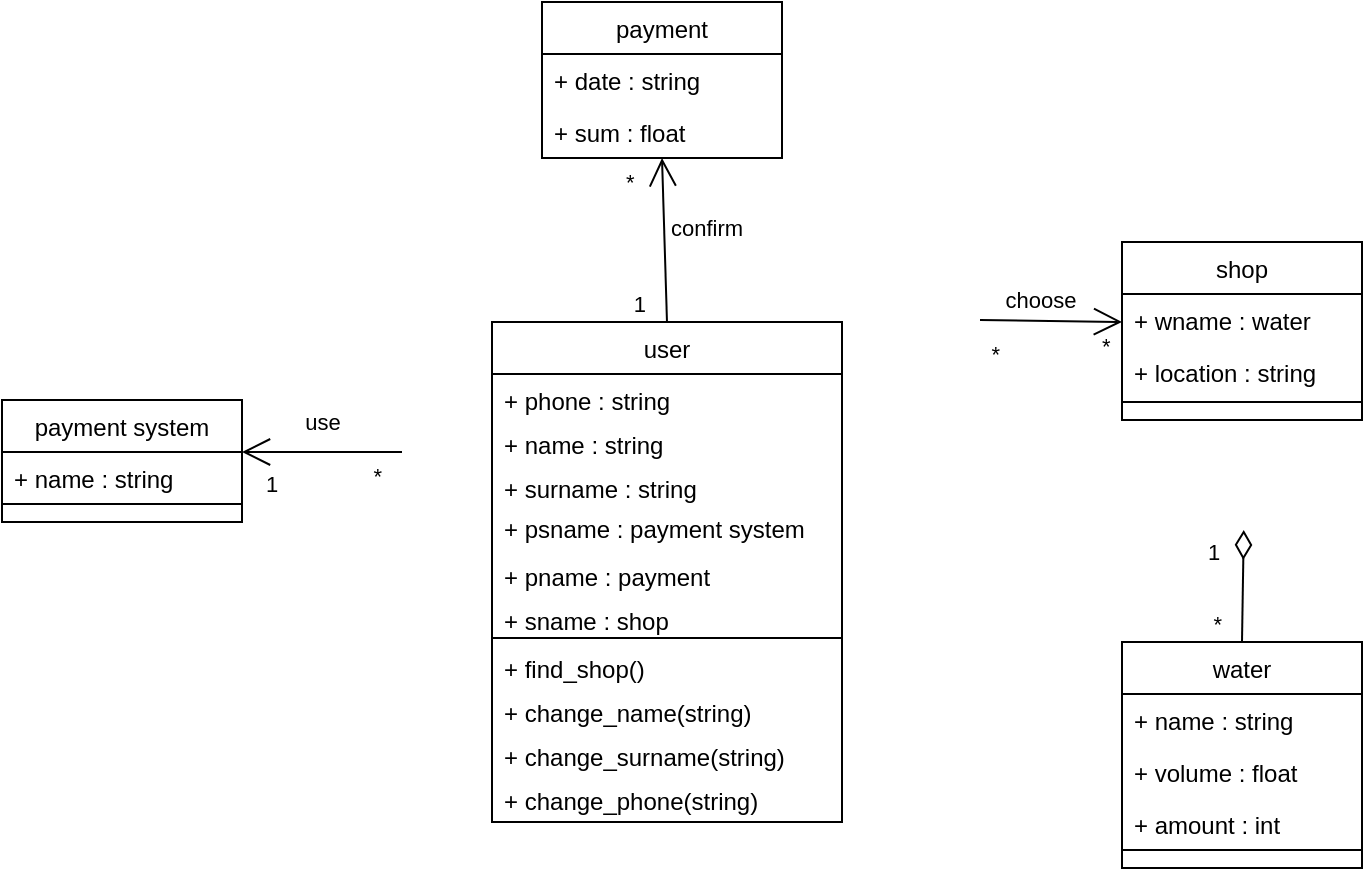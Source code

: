 <mxfile version="20.4.0" type="github">
  <diagram id="ATw0wiLQBBvaftRnEnq2" name="Страница 1">
    <mxGraphModel dx="813" dy="2108" grid="1" gridSize="10" guides="1" tooltips="1" connect="1" arrows="1" fold="1" page="1" pageScale="1" pageWidth="1169" pageHeight="827" math="0" shadow="0">
      <root>
        <mxCell id="0" />
        <mxCell id="1" parent="0" />
        <mxCell id="GyFa929_02Q6f_05pbuW-1" value="payment" style="swimlane;fontStyle=0;childLayout=stackLayout;horizontal=1;startSize=26;fillColor=none;horizontalStack=0;resizeParent=1;resizeParentMax=0;resizeLast=0;collapsible=1;marginBottom=0;" parent="1" vertex="1">
          <mxGeometry x="470" y="-1440" width="120" height="78" as="geometry">
            <mxRectangle x="260" y="-410" width="60" height="30" as="alternateBounds" />
          </mxGeometry>
        </mxCell>
        <mxCell id="GyFa929_02Q6f_05pbuW-2" value="+ date : string" style="text;strokeColor=none;fillColor=none;align=left;verticalAlign=top;spacingLeft=4;spacingRight=4;overflow=hidden;rotatable=0;points=[[0,0.5],[1,0.5]];portConstraint=eastwest;" parent="GyFa929_02Q6f_05pbuW-1" vertex="1">
          <mxGeometry y="26" width="120" height="26" as="geometry" />
        </mxCell>
        <mxCell id="GyFa929_02Q6f_05pbuW-3" value="+ sum : float" style="text;strokeColor=none;fillColor=none;align=left;verticalAlign=top;spacingLeft=4;spacingRight=4;overflow=hidden;rotatable=0;points=[[0,0.5],[1,0.5]];portConstraint=eastwest;" parent="GyFa929_02Q6f_05pbuW-1" vertex="1">
          <mxGeometry y="52" width="120" height="26" as="geometry" />
        </mxCell>
        <mxCell id="GyFa929_02Q6f_05pbuW-4" value="user" style="swimlane;fontStyle=0;childLayout=stackLayout;horizontal=1;startSize=26;fillColor=none;horizontalStack=0;resizeParent=1;resizeParentMax=0;resizeLast=0;collapsible=1;marginBottom=0;" parent="1" vertex="1">
          <mxGeometry x="445" y="-1280" width="175" height="158" as="geometry">
            <mxRectangle x="360" y="-440" width="60" height="30" as="alternateBounds" />
          </mxGeometry>
        </mxCell>
        <mxCell id="GyFa929_02Q6f_05pbuW-19" value="+ phone : string" style="text;strokeColor=none;fillColor=none;align=left;verticalAlign=top;spacingLeft=4;spacingRight=4;overflow=hidden;rotatable=0;points=[[0,0.5],[1,0.5]];portConstraint=eastwest;" parent="GyFa929_02Q6f_05pbuW-4" vertex="1">
          <mxGeometry y="26" width="175" height="22" as="geometry" />
        </mxCell>
        <mxCell id="GyFa929_02Q6f_05pbuW-5" value="+ name : string" style="text;strokeColor=none;fillColor=none;align=left;verticalAlign=top;spacingLeft=4;spacingRight=4;overflow=hidden;rotatable=0;points=[[0,0.5],[1,0.5]];portConstraint=eastwest;" parent="GyFa929_02Q6f_05pbuW-4" vertex="1">
          <mxGeometry y="48" width="175" height="22" as="geometry" />
        </mxCell>
        <mxCell id="GyFa929_02Q6f_05pbuW-18" value="+ surname : string" style="text;strokeColor=none;fillColor=none;align=left;verticalAlign=top;spacingLeft=4;spacingRight=4;overflow=hidden;rotatable=0;points=[[0,0.5],[1,0.5]];portConstraint=eastwest;" parent="GyFa929_02Q6f_05pbuW-4" vertex="1">
          <mxGeometry y="70" width="175" height="20" as="geometry" />
        </mxCell>
        <mxCell id="dI0i4j_MGqkQLaD2QQwu-2" value="+ psname : payment system" style="text;strokeColor=none;fillColor=none;align=left;verticalAlign=top;spacingLeft=4;spacingRight=4;overflow=hidden;rotatable=0;points=[[0,0.5],[1,0.5]];portConstraint=eastwest;" vertex="1" parent="GyFa929_02Q6f_05pbuW-4">
          <mxGeometry y="90" width="175" height="24" as="geometry" />
        </mxCell>
        <mxCell id="dI0i4j_MGqkQLaD2QQwu-3" value="+ pname : payment" style="text;strokeColor=none;fillColor=none;align=left;verticalAlign=top;spacingLeft=4;spacingRight=4;overflow=hidden;rotatable=0;points=[[0,0.5],[1,0.5]];portConstraint=eastwest;" vertex="1" parent="GyFa929_02Q6f_05pbuW-4">
          <mxGeometry y="114" width="175" height="22" as="geometry" />
        </mxCell>
        <mxCell id="dI0i4j_MGqkQLaD2QQwu-4" value="+ sname : shop" style="text;strokeColor=none;fillColor=none;align=left;verticalAlign=top;spacingLeft=4;spacingRight=4;overflow=hidden;rotatable=0;points=[[0,0.5],[1,0.5]];portConstraint=eastwest;" vertex="1" parent="GyFa929_02Q6f_05pbuW-4">
          <mxGeometry y="136" width="175" height="22" as="geometry" />
        </mxCell>
        <mxCell id="GyFa929_02Q6f_05pbuW-8" value="water" style="swimlane;fontStyle=0;childLayout=stackLayout;horizontal=1;startSize=26;fillColor=none;horizontalStack=0;resizeParent=1;resizeParentMax=0;resizeLast=0;collapsible=1;marginBottom=0;" parent="1" vertex="1">
          <mxGeometry x="760" y="-1120" width="120" height="104" as="geometry">
            <mxRectangle x="260" y="-410" width="60" height="30" as="alternateBounds" />
          </mxGeometry>
        </mxCell>
        <mxCell id="GyFa929_02Q6f_05pbuW-9" value="+ name : string" style="text;strokeColor=none;fillColor=none;align=left;verticalAlign=top;spacingLeft=4;spacingRight=4;overflow=hidden;rotatable=0;points=[[0,0.5],[1,0.5]];portConstraint=eastwest;" parent="GyFa929_02Q6f_05pbuW-8" vertex="1">
          <mxGeometry y="26" width="120" height="26" as="geometry" />
        </mxCell>
        <mxCell id="GyFa929_02Q6f_05pbuW-10" value="+ volume : float" style="text;strokeColor=none;fillColor=none;align=left;verticalAlign=top;spacingLeft=4;spacingRight=4;overflow=hidden;rotatable=0;points=[[0,0.5],[1,0.5]];portConstraint=eastwest;" parent="GyFa929_02Q6f_05pbuW-8" vertex="1">
          <mxGeometry y="52" width="120" height="26" as="geometry" />
        </mxCell>
        <mxCell id="GyFa929_02Q6f_05pbuW-11" value="+ amount : int" style="text;strokeColor=none;fillColor=none;align=left;verticalAlign=top;spacingLeft=4;spacingRight=4;overflow=hidden;rotatable=0;points=[[0,0.5],[1,0.5]];portConstraint=eastwest;" parent="GyFa929_02Q6f_05pbuW-8" vertex="1">
          <mxGeometry y="78" width="120" height="26" as="geometry" />
        </mxCell>
        <mxCell id="GyFa929_02Q6f_05pbuW-12" value="payment system" style="swimlane;fontStyle=0;childLayout=stackLayout;horizontal=1;startSize=26;fillColor=none;horizontalStack=0;resizeParent=1;resizeParentMax=0;resizeLast=0;collapsible=1;marginBottom=0;" parent="1" vertex="1">
          <mxGeometry x="200" y="-1241" width="120" height="52" as="geometry">
            <mxRectangle x="260" y="-410" width="60" height="30" as="alternateBounds" />
          </mxGeometry>
        </mxCell>
        <mxCell id="GyFa929_02Q6f_05pbuW-13" value="+ name : string" style="text;strokeColor=none;fillColor=none;align=left;verticalAlign=top;spacingLeft=4;spacingRight=4;overflow=hidden;rotatable=0;points=[[0,0.5],[1,0.5]];portConstraint=eastwest;" parent="GyFa929_02Q6f_05pbuW-12" vertex="1">
          <mxGeometry y="26" width="120" height="26" as="geometry" />
        </mxCell>
        <mxCell id="GyFa929_02Q6f_05pbuW-20" value="" style="endArrow=none;html=1;startSize=12;startArrow=diamondThin;startFill=0;entryX=0.5;entryY=0;entryDx=0;entryDy=0;exitX=0.499;exitY=1;exitDx=0;exitDy=0;exitPerimeter=0;" parent="1" target="GyFa929_02Q6f_05pbuW-8" edge="1">
          <mxGeometry relative="1" as="geometry">
            <mxPoint x="820.88" y="-1176" as="sourcePoint" />
            <mxPoint x="820" y="-1130" as="targetPoint" />
          </mxGeometry>
        </mxCell>
        <mxCell id="GyFa929_02Q6f_05pbuW-21" value="1" style="edgeLabel;resizable=0;html=1;align=left;verticalAlign=bottom;" parent="GyFa929_02Q6f_05pbuW-20" connectable="0" vertex="1">
          <mxGeometry x="-1" relative="1" as="geometry">
            <mxPoint x="-20" y="19" as="offset" />
          </mxGeometry>
        </mxCell>
        <mxCell id="GyFa929_02Q6f_05pbuW-22" value="*" style="edgeLabel;resizable=0;html=1;align=right;verticalAlign=bottom;" parent="GyFa929_02Q6f_05pbuW-20" connectable="0" vertex="1">
          <mxGeometry x="1" relative="1" as="geometry">
            <mxPoint x="-10" as="offset" />
          </mxGeometry>
        </mxCell>
        <mxCell id="GyFa929_02Q6f_05pbuW-23" value="" style="endArrow=none;html=1;startSize=12;startArrow=open;startFill=0;exitX=1;exitY=0.5;exitDx=0;exitDy=0;entryX=0;entryY=0.5;entryDx=0;entryDy=0;" parent="1" source="GyFa929_02Q6f_05pbuW-12" edge="1">
          <mxGeometry relative="1" as="geometry">
            <mxPoint x="650" y="-1326.67" as="sourcePoint" />
            <mxPoint x="400" y="-1215" as="targetPoint" />
          </mxGeometry>
        </mxCell>
        <mxCell id="GyFa929_02Q6f_05pbuW-24" value="1" style="edgeLabel;resizable=0;html=1;align=left;verticalAlign=bottom;" parent="GyFa929_02Q6f_05pbuW-23" connectable="0" vertex="1">
          <mxGeometry x="-1" relative="1" as="geometry">
            <mxPoint x="10" y="24" as="offset" />
          </mxGeometry>
        </mxCell>
        <mxCell id="GyFa929_02Q6f_05pbuW-25" value="*" style="edgeLabel;resizable=0;html=1;align=right;verticalAlign=bottom;" parent="GyFa929_02Q6f_05pbuW-23" connectable="0" vertex="1">
          <mxGeometry x="1" relative="1" as="geometry">
            <mxPoint x="-10" y="20" as="offset" />
          </mxGeometry>
        </mxCell>
        <mxCell id="GyFa929_02Q6f_05pbuW-26" value="use" style="edgeLabel;html=1;align=center;verticalAlign=middle;resizable=0;points=[];" parent="GyFa929_02Q6f_05pbuW-23" vertex="1" connectable="0">
          <mxGeometry x="0.17" y="2" relative="1" as="geometry">
            <mxPoint x="-7" y="-13" as="offset" />
          </mxGeometry>
        </mxCell>
        <mxCell id="GyFa929_02Q6f_05pbuW-27" value="" style="endArrow=none;html=1;startSize=12;startArrow=open;startFill=0;entryX=0.5;entryY=0;entryDx=0;entryDy=0;exitX=0.5;exitY=1;exitDx=0;exitDy=0;" parent="1" source="GyFa929_02Q6f_05pbuW-1" target="GyFa929_02Q6f_05pbuW-4" edge="1">
          <mxGeometry relative="1" as="geometry">
            <mxPoint x="530" y="-1350" as="sourcePoint" />
            <mxPoint x="620" y="-1330.67" as="targetPoint" />
          </mxGeometry>
        </mxCell>
        <mxCell id="GyFa929_02Q6f_05pbuW-28" value="*" style="edgeLabel;resizable=0;html=1;align=left;verticalAlign=bottom;" parent="GyFa929_02Q6f_05pbuW-27" connectable="0" vertex="1">
          <mxGeometry x="-1" relative="1" as="geometry">
            <mxPoint x="-20" y="20" as="offset" />
          </mxGeometry>
        </mxCell>
        <mxCell id="GyFa929_02Q6f_05pbuW-29" value="1" style="edgeLabel;resizable=0;html=1;align=right;verticalAlign=bottom;" parent="GyFa929_02Q6f_05pbuW-27" connectable="0" vertex="1">
          <mxGeometry x="1" relative="1" as="geometry">
            <mxPoint x="-10" as="offset" />
          </mxGeometry>
        </mxCell>
        <mxCell id="GyFa929_02Q6f_05pbuW-30" value="confirm" style="edgeLabel;html=1;align=center;verticalAlign=middle;resizable=0;points=[];" parent="GyFa929_02Q6f_05pbuW-27" vertex="1" connectable="0">
          <mxGeometry x="0.17" y="2" relative="1" as="geometry">
            <mxPoint x="18" y="-13" as="offset" />
          </mxGeometry>
        </mxCell>
        <mxCell id="GyFa929_02Q6f_05pbuW-31" style="text;strokeColor=default;fillColor=none;align=left;verticalAlign=top;spacingLeft=4;spacingRight=4;overflow=hidden;rotatable=0;points=[[0,0.5],[1,0.5]];portConstraint=eastwest;" parent="1" vertex="1">
          <mxGeometry x="445" y="-1122" width="175" height="92" as="geometry" />
        </mxCell>
        <mxCell id="dI0i4j_MGqkQLaD2QQwu-5" value="+ find_shop()" style="text;strokeColor=none;fillColor=none;align=left;verticalAlign=top;spacingLeft=4;spacingRight=4;overflow=hidden;rotatable=0;points=[[0,0.5],[1,0.5]];portConstraint=eastwest;" vertex="1" parent="1">
          <mxGeometry x="445" y="-1120" width="175" height="22" as="geometry" />
        </mxCell>
        <mxCell id="dI0i4j_MGqkQLaD2QQwu-6" value="+ change_name(string)" style="text;strokeColor=none;fillColor=none;align=left;verticalAlign=top;spacingLeft=4;spacingRight=4;overflow=hidden;rotatable=0;points=[[0,0.5],[1,0.5]];portConstraint=eastwest;" vertex="1" parent="1">
          <mxGeometry x="445" y="-1098" width="175" height="22" as="geometry" />
        </mxCell>
        <mxCell id="dI0i4j_MGqkQLaD2QQwu-8" style="text;strokeColor=default;fillColor=none;align=left;verticalAlign=top;spacingLeft=4;spacingRight=4;overflow=hidden;rotatable=0;points=[[0,0.5],[1,0.5]];portConstraint=eastwest;" vertex="1" parent="1">
          <mxGeometry x="200" y="-1189" width="120" height="9" as="geometry" />
        </mxCell>
        <mxCell id="dI0i4j_MGqkQLaD2QQwu-9" style="text;strokeColor=default;fillColor=none;align=left;verticalAlign=top;spacingLeft=4;spacingRight=4;overflow=hidden;rotatable=0;points=[[0,0.5],[1,0.5]];portConstraint=eastwest;" vertex="1" parent="1">
          <mxGeometry x="760" y="-1240" width="120" height="9" as="geometry" />
        </mxCell>
        <mxCell id="dI0i4j_MGqkQLaD2QQwu-10" value="+ change_surname(string)" style="text;strokeColor=none;fillColor=none;align=left;verticalAlign=top;spacingLeft=4;spacingRight=4;overflow=hidden;rotatable=0;points=[[0,0.5],[1,0.5]];portConstraint=eastwest;" vertex="1" parent="1">
          <mxGeometry x="445" y="-1076" width="175" height="22" as="geometry" />
        </mxCell>
        <mxCell id="dI0i4j_MGqkQLaD2QQwu-11" value="+ change_phone(string)" style="text;strokeColor=none;fillColor=none;align=left;verticalAlign=top;spacingLeft=4;spacingRight=4;overflow=hidden;rotatable=0;points=[[0,0.5],[1,0.5]];portConstraint=eastwest;" vertex="1" parent="1">
          <mxGeometry x="445" y="-1054" width="175" height="22" as="geometry" />
        </mxCell>
        <mxCell id="dI0i4j_MGqkQLaD2QQwu-12" value="shop" style="swimlane;fontStyle=0;childLayout=stackLayout;horizontal=1;startSize=26;fillColor=none;horizontalStack=0;resizeParent=1;resizeParentMax=0;resizeLast=0;collapsible=1;marginBottom=0;" vertex="1" parent="1">
          <mxGeometry x="760" y="-1320" width="120" height="80" as="geometry">
            <mxRectangle x="260" y="-410" width="60" height="30" as="alternateBounds" />
          </mxGeometry>
        </mxCell>
        <mxCell id="dI0i4j_MGqkQLaD2QQwu-13" value="+ wname : water" style="text;strokeColor=none;fillColor=none;align=left;verticalAlign=top;spacingLeft=4;spacingRight=4;overflow=hidden;rotatable=0;points=[[0,0.5],[1,0.5]];portConstraint=eastwest;" vertex="1" parent="dI0i4j_MGqkQLaD2QQwu-12">
          <mxGeometry y="26" width="120" height="26" as="geometry" />
        </mxCell>
        <mxCell id="dI0i4j_MGqkQLaD2QQwu-14" value="+ location : string" style="text;strokeColor=none;fillColor=none;align=left;verticalAlign=top;spacingLeft=4;spacingRight=4;overflow=hidden;rotatable=0;points=[[0,0.5],[1,0.5]];portConstraint=eastwest;" vertex="1" parent="dI0i4j_MGqkQLaD2QQwu-12">
          <mxGeometry y="52" width="120" height="28" as="geometry" />
        </mxCell>
        <mxCell id="dI0i4j_MGqkQLaD2QQwu-15" value="" style="endArrow=none;html=1;startSize=12;startArrow=open;startFill=0;exitX=0;exitY=0.5;exitDx=0;exitDy=0;" edge="1" parent="1" source="dI0i4j_MGqkQLaD2QQwu-12">
          <mxGeometry relative="1" as="geometry">
            <mxPoint x="809" y="-1392.67" as="sourcePoint" />
            <mxPoint x="689" y="-1281" as="targetPoint" />
          </mxGeometry>
        </mxCell>
        <mxCell id="dI0i4j_MGqkQLaD2QQwu-16" value="*" style="edgeLabel;resizable=0;html=1;align=left;verticalAlign=bottom;" connectable="0" vertex="1" parent="dI0i4j_MGqkQLaD2QQwu-15">
          <mxGeometry x="-1" relative="1" as="geometry">
            <mxPoint x="-12" y="20" as="offset" />
          </mxGeometry>
        </mxCell>
        <mxCell id="dI0i4j_MGqkQLaD2QQwu-17" value="*" style="edgeLabel;resizable=0;html=1;align=right;verticalAlign=bottom;" connectable="0" vertex="1" parent="dI0i4j_MGqkQLaD2QQwu-15">
          <mxGeometry x="1" relative="1" as="geometry">
            <mxPoint x="10" y="25" as="offset" />
          </mxGeometry>
        </mxCell>
        <mxCell id="dI0i4j_MGqkQLaD2QQwu-18" value="choose" style="edgeLabel;html=1;align=center;verticalAlign=middle;resizable=0;points=[];" vertex="1" connectable="0" parent="dI0i4j_MGqkQLaD2QQwu-15">
          <mxGeometry x="0.17" y="2" relative="1" as="geometry">
            <mxPoint y="-13" as="offset" />
          </mxGeometry>
        </mxCell>
        <mxCell id="dI0i4j_MGqkQLaD2QQwu-19" style="text;strokeColor=default;fillColor=none;align=left;verticalAlign=top;spacingLeft=4;spacingRight=4;overflow=hidden;rotatable=0;points=[[0,0.5],[1,0.5]];portConstraint=eastwest;" vertex="1" parent="1">
          <mxGeometry x="760" y="-1016" width="120" height="9" as="geometry" />
        </mxCell>
      </root>
    </mxGraphModel>
  </diagram>
</mxfile>
